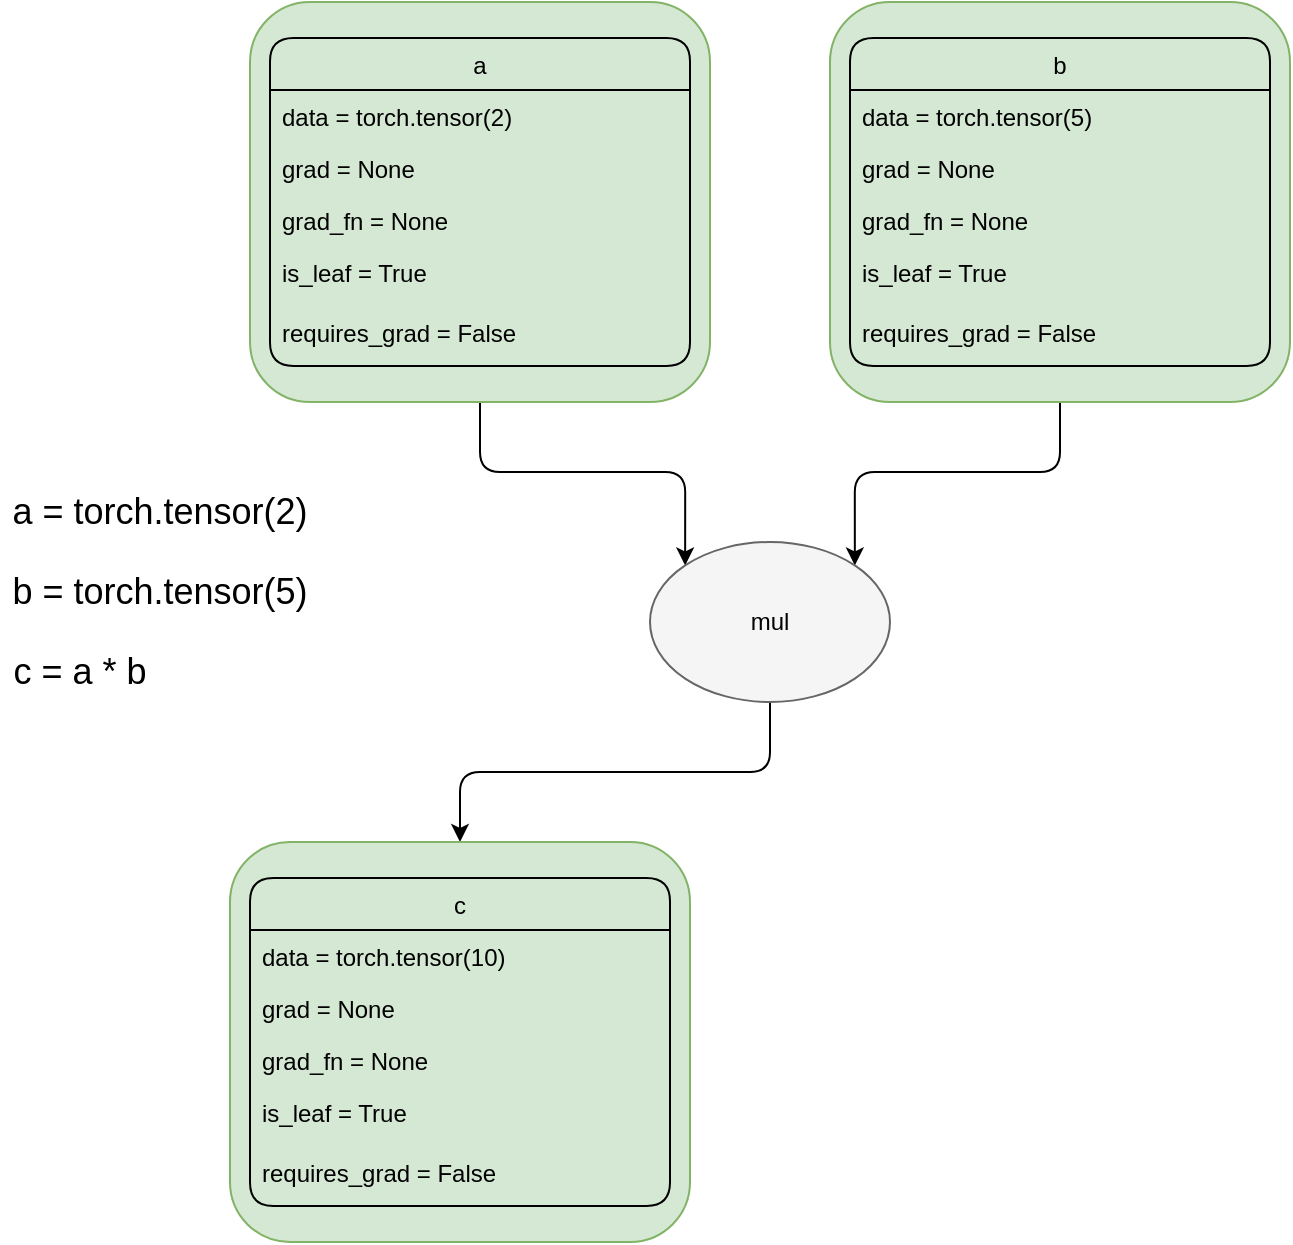 <mxfile version="13.9.9" type="github"><diagram id="yRnguYs6hvbD5JJDKoyp" name="Page-1"><mxGraphModel dx="1145" dy="738" grid="1" gridSize="10" guides="1" tooltips="1" connect="1" arrows="1" fold="1" page="1" pageScale="1" pageWidth="850" pageHeight="1100" math="0" shadow="0"><root><mxCell id="0"/><mxCell id="1" parent="0"/><mxCell id="xbXCiBL3qjypmOi7MR6_-115" style="edgeStyle=orthogonalEdgeStyle;rounded=1;orthogonalLoop=1;jettySize=auto;html=1;entryX=0;entryY=0;entryDx=0;entryDy=0;startSize=26;" edge="1" parent="1" source="xbXCiBL3qjypmOi7MR6_-1" target="xbXCiBL3qjypmOi7MR6_-112"><mxGeometry relative="1" as="geometry"/></mxCell><mxCell id="xbXCiBL3qjypmOi7MR6_-1" value="" style="rounded=1;whiteSpace=wrap;html=1;fillColor=#d5e8d4;strokeColor=#82b366;" vertex="1" parent="1"><mxGeometry x="165" y="80" width="230" height="200" as="geometry"/></mxCell><mxCell id="xbXCiBL3qjypmOi7MR6_-16" value="a" style="swimlane;fontStyle=0;childLayout=stackLayout;horizontal=1;startSize=26;fillColor=none;horizontalStack=0;resizeParent=1;resizeParentMax=0;resizeLast=0;collapsible=1;marginBottom=0;rounded=1;swimlaneLine=1;glass=0;sketch=0;shadow=0;" vertex="1" parent="1"><mxGeometry x="175" y="98" width="210" height="164" as="geometry"><mxRectangle x="80" y="110" width="40" height="26" as="alternateBounds"/></mxGeometry></mxCell><mxCell id="xbXCiBL3qjypmOi7MR6_-17" value="data = torch.tensor(2)" style="text;strokeColor=none;fillColor=none;align=left;verticalAlign=top;spacingLeft=4;spacingRight=4;overflow=hidden;rotatable=0;points=[[0,0.5],[1,0.5]];portConstraint=eastwest;" vertex="1" parent="xbXCiBL3qjypmOi7MR6_-16"><mxGeometry y="26" width="210" height="26" as="geometry"/></mxCell><mxCell id="xbXCiBL3qjypmOi7MR6_-18" value="grad = None" style="text;strokeColor=none;fillColor=none;align=left;verticalAlign=top;spacingLeft=4;spacingRight=4;overflow=hidden;rotatable=0;points=[[0,0.5],[1,0.5]];portConstraint=eastwest;" vertex="1" parent="xbXCiBL3qjypmOi7MR6_-16"><mxGeometry y="52" width="210" height="26" as="geometry"/></mxCell><mxCell id="xbXCiBL3qjypmOi7MR6_-19" value="grad_fn = None" style="text;strokeColor=none;fillColor=none;align=left;verticalAlign=top;spacingLeft=4;spacingRight=4;overflow=hidden;rotatable=0;points=[[0,0.5],[1,0.5]];portConstraint=eastwest;" vertex="1" parent="xbXCiBL3qjypmOi7MR6_-16"><mxGeometry y="78" width="210" height="26" as="geometry"/></mxCell><mxCell id="xbXCiBL3qjypmOi7MR6_-95" value="is_leaf = True" style="text;strokeColor=none;fillColor=none;spacingLeft=4;spacingRight=4;overflow=hidden;rotatable=0;points=[[0,0.5],[1,0.5]];portConstraint=eastwest;fontSize=12;rounded=1;shadow=0;glass=0;sketch=0;startSize=26;" vertex="1" parent="xbXCiBL3qjypmOi7MR6_-16"><mxGeometry y="104" width="210" height="30" as="geometry"/></mxCell><mxCell id="xbXCiBL3qjypmOi7MR6_-96" value="requires_grad = False" style="text;strokeColor=none;fillColor=none;spacingLeft=4;spacingRight=4;overflow=hidden;rotatable=0;points=[[0,0.5],[1,0.5]];portConstraint=eastwest;fontSize=12;rounded=1;shadow=0;glass=0;sketch=0;startSize=26;" vertex="1" parent="xbXCiBL3qjypmOi7MR6_-16"><mxGeometry y="134" width="210" height="30" as="geometry"/></mxCell><mxCell id="xbXCiBL3qjypmOi7MR6_-116" style="edgeStyle=orthogonalEdgeStyle;rounded=1;orthogonalLoop=1;jettySize=auto;html=1;exitX=0.5;exitY=1;exitDx=0;exitDy=0;entryX=1;entryY=0;entryDx=0;entryDy=0;startSize=26;" edge="1" parent="1" source="xbXCiBL3qjypmOi7MR6_-105" target="xbXCiBL3qjypmOi7MR6_-112"><mxGeometry relative="1" as="geometry"/></mxCell><mxCell id="xbXCiBL3qjypmOi7MR6_-105" value="" style="rounded=1;whiteSpace=wrap;html=1;fillColor=#d5e8d4;strokeColor=#82b366;" vertex="1" parent="1"><mxGeometry x="455" y="80" width="230" height="200" as="geometry"/></mxCell><mxCell id="xbXCiBL3qjypmOi7MR6_-106" value="b" style="swimlane;fontStyle=0;childLayout=stackLayout;horizontal=1;startSize=26;fillColor=none;horizontalStack=0;resizeParent=1;resizeParentMax=0;resizeLast=0;collapsible=1;marginBottom=0;rounded=1;swimlaneLine=1;glass=0;sketch=0;shadow=0;" vertex="1" parent="1"><mxGeometry x="465" y="98" width="210" height="164" as="geometry"><mxRectangle x="80" y="110" width="40" height="26" as="alternateBounds"/></mxGeometry></mxCell><mxCell id="xbXCiBL3qjypmOi7MR6_-107" value="data = torch.tensor(5)" style="text;strokeColor=none;fillColor=none;align=left;verticalAlign=top;spacingLeft=4;spacingRight=4;overflow=hidden;rotatable=0;points=[[0,0.5],[1,0.5]];portConstraint=eastwest;" vertex="1" parent="xbXCiBL3qjypmOi7MR6_-106"><mxGeometry y="26" width="210" height="26" as="geometry"/></mxCell><mxCell id="xbXCiBL3qjypmOi7MR6_-108" value="grad = None" style="text;strokeColor=none;fillColor=none;align=left;verticalAlign=top;spacingLeft=4;spacingRight=4;overflow=hidden;rotatable=0;points=[[0,0.5],[1,0.5]];portConstraint=eastwest;" vertex="1" parent="xbXCiBL3qjypmOi7MR6_-106"><mxGeometry y="52" width="210" height="26" as="geometry"/></mxCell><mxCell id="xbXCiBL3qjypmOi7MR6_-109" value="grad_fn = None" style="text;strokeColor=none;fillColor=none;align=left;verticalAlign=top;spacingLeft=4;spacingRight=4;overflow=hidden;rotatable=0;points=[[0,0.5],[1,0.5]];portConstraint=eastwest;" vertex="1" parent="xbXCiBL3qjypmOi7MR6_-106"><mxGeometry y="78" width="210" height="26" as="geometry"/></mxCell><mxCell id="xbXCiBL3qjypmOi7MR6_-110" value="is_leaf = True" style="text;strokeColor=none;fillColor=none;spacingLeft=4;spacingRight=4;overflow=hidden;rotatable=0;points=[[0,0.5],[1,0.5]];portConstraint=eastwest;fontSize=12;rounded=1;shadow=0;glass=0;sketch=0;startSize=26;" vertex="1" parent="xbXCiBL3qjypmOi7MR6_-106"><mxGeometry y="104" width="210" height="30" as="geometry"/></mxCell><mxCell id="xbXCiBL3qjypmOi7MR6_-111" value="requires_grad = False" style="text;strokeColor=none;fillColor=none;spacingLeft=4;spacingRight=4;overflow=hidden;rotatable=0;points=[[0,0.5],[1,0.5]];portConstraint=eastwest;fontSize=12;rounded=1;shadow=0;glass=0;sketch=0;startSize=26;" vertex="1" parent="xbXCiBL3qjypmOi7MR6_-106"><mxGeometry y="134" width="210" height="30" as="geometry"/></mxCell><mxCell id="xbXCiBL3qjypmOi7MR6_-124" style="edgeStyle=orthogonalEdgeStyle;rounded=1;orthogonalLoop=1;jettySize=auto;html=1;entryX=0.5;entryY=0;entryDx=0;entryDy=0;startSize=26;" edge="1" parent="1" source="xbXCiBL3qjypmOi7MR6_-112" target="xbXCiBL3qjypmOi7MR6_-117"><mxGeometry relative="1" as="geometry"><mxPoint x="280" y="440" as="sourcePoint"/></mxGeometry></mxCell><mxCell id="xbXCiBL3qjypmOi7MR6_-112" value="" style="ellipse;whiteSpace=wrap;html=1;rounded=1;shadow=0;glass=0;sketch=0;startSize=26;fillColor=#f5f5f5;strokeColor=#666666;fontColor=#333333;" vertex="1" parent="1"><mxGeometry x="365" y="350" width="120" height="80" as="geometry"/></mxCell><mxCell id="xbXCiBL3qjypmOi7MR6_-113" value="mul" style="text;html=1;strokeColor=none;fillColor=none;align=center;verticalAlign=middle;whiteSpace=wrap;rounded=0;shadow=0;glass=0;sketch=0;startSize=26;" vertex="1" parent="1"><mxGeometry x="405" y="380" width="40" height="20" as="geometry"/></mxCell><mxCell id="xbXCiBL3qjypmOi7MR6_-117" value="" style="rounded=1;whiteSpace=wrap;html=1;fillColor=#d5e8d4;strokeColor=#82b366;" vertex="1" parent="1"><mxGeometry x="155" y="500" width="230" height="200" as="geometry"/></mxCell><mxCell id="xbXCiBL3qjypmOi7MR6_-118" value="c" style="swimlane;fontStyle=0;childLayout=stackLayout;horizontal=1;startSize=26;fillColor=none;horizontalStack=0;resizeParent=1;resizeParentMax=0;resizeLast=0;collapsible=1;marginBottom=0;rounded=1;swimlaneLine=1;glass=0;sketch=0;shadow=0;" vertex="1" parent="1"><mxGeometry x="165" y="518" width="210" height="164" as="geometry"><mxRectangle x="80" y="110" width="40" height="26" as="alternateBounds"/></mxGeometry></mxCell><mxCell id="xbXCiBL3qjypmOi7MR6_-119" value="data = torch.tensor(10)" style="text;strokeColor=none;fillColor=none;align=left;verticalAlign=top;spacingLeft=4;spacingRight=4;overflow=hidden;rotatable=0;points=[[0,0.5],[1,0.5]];portConstraint=eastwest;" vertex="1" parent="xbXCiBL3qjypmOi7MR6_-118"><mxGeometry y="26" width="210" height="26" as="geometry"/></mxCell><mxCell id="xbXCiBL3qjypmOi7MR6_-120" value="grad = None" style="text;strokeColor=none;fillColor=none;align=left;verticalAlign=top;spacingLeft=4;spacingRight=4;overflow=hidden;rotatable=0;points=[[0,0.5],[1,0.5]];portConstraint=eastwest;" vertex="1" parent="xbXCiBL3qjypmOi7MR6_-118"><mxGeometry y="52" width="210" height="26" as="geometry"/></mxCell><mxCell id="xbXCiBL3qjypmOi7MR6_-121" value="grad_fn = None" style="text;strokeColor=none;fillColor=none;align=left;verticalAlign=top;spacingLeft=4;spacingRight=4;overflow=hidden;rotatable=0;points=[[0,0.5],[1,0.5]];portConstraint=eastwest;" vertex="1" parent="xbXCiBL3qjypmOi7MR6_-118"><mxGeometry y="78" width="210" height="26" as="geometry"/></mxCell><mxCell id="xbXCiBL3qjypmOi7MR6_-122" value="is_leaf = True" style="text;strokeColor=none;fillColor=none;spacingLeft=4;spacingRight=4;overflow=hidden;rotatable=0;points=[[0,0.5],[1,0.5]];portConstraint=eastwest;fontSize=12;rounded=1;shadow=0;glass=0;sketch=0;startSize=26;" vertex="1" parent="xbXCiBL3qjypmOi7MR6_-118"><mxGeometry y="104" width="210" height="30" as="geometry"/></mxCell><mxCell id="xbXCiBL3qjypmOi7MR6_-123" value="requires_grad = False" style="text;strokeColor=none;fillColor=none;spacingLeft=4;spacingRight=4;overflow=hidden;rotatable=0;points=[[0,0.5],[1,0.5]];portConstraint=eastwest;fontSize=12;rounded=1;shadow=0;glass=0;sketch=0;startSize=26;" vertex="1" parent="xbXCiBL3qjypmOi7MR6_-118"><mxGeometry y="134" width="210" height="30" as="geometry"/></mxCell><mxCell id="xbXCiBL3qjypmOi7MR6_-125" value="&lt;font style=&quot;font-size: 18px;&quot;&gt;a = torch.tensor(2)&lt;/font&gt;" style="text;html=1;align=center;verticalAlign=middle;whiteSpace=wrap;rounded=0;shadow=0;glass=0;sketch=0;startSize=26;fontSize=18;fontStyle=0;labelPosition=center;verticalLabelPosition=middle;" vertex="1" parent="1"><mxGeometry x="40" y="320" width="160" height="30" as="geometry"/></mxCell><mxCell id="xbXCiBL3qjypmOi7MR6_-126" value="&lt;font style=&quot;font-size: 18px;&quot;&gt;b = torch.tensor(5)&lt;/font&gt;" style="text;html=1;align=center;verticalAlign=middle;whiteSpace=wrap;rounded=0;shadow=0;glass=0;sketch=0;startSize=26;fontSize=18;fontStyle=0;labelPosition=center;verticalLabelPosition=middle;" vertex="1" parent="1"><mxGeometry x="40" y="360" width="160" height="30" as="geometry"/></mxCell><mxCell id="xbXCiBL3qjypmOi7MR6_-127" value="&lt;font style=&quot;font-size: 18px;&quot;&gt;c = a * b&lt;/font&gt;" style="text;html=1;align=center;verticalAlign=middle;whiteSpace=wrap;rounded=0;shadow=0;glass=0;sketch=0;startSize=26;fontSize=18;fontStyle=0;labelPosition=center;verticalLabelPosition=middle;" vertex="1" parent="1"><mxGeometry x="40" y="400" width="80" height="30" as="geometry"/></mxCell></root></mxGraphModel></diagram></mxfile>